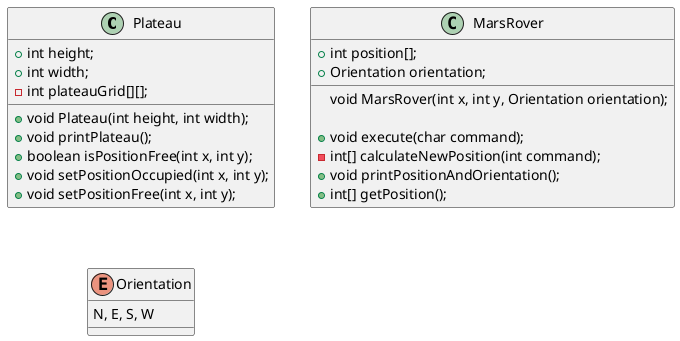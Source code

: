 @startuml
'https://plantuml.com/class-diagram

class Plateau{
    + int height;
    + int width;
    - int plateauGrid[][];

    + void Plateau(int height, int width);
    + void printPlateau();
    + boolean isPositionFree(int x, int y);
    + void setPositionOccupied(int x, int y);
    + void setPositionFree(int x, int y);
}

class MarsRover{
    + int position[];
    + Orientation orientation;

    void MarsRover(int x, int y, Orientation orientation);

    + void execute(char command);
    - int[] calculateNewPosition(int command);
    + void printPositionAndOrientation();
    + int[] getPosition();
}
enum Orientation{
    N, E, S, W
}
@enduml